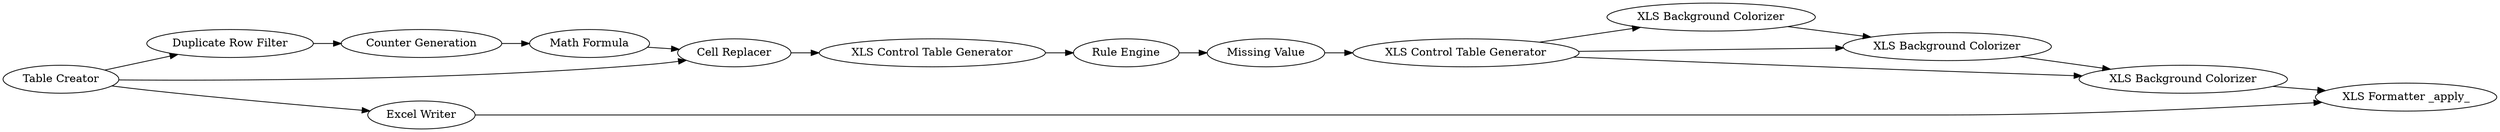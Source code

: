 digraph {
	2277 [label="Table Creator"]
	2278 [label="Duplicate Row Filter"]
	2280 [label="Math Formula"]
	2281 [label="Rule Engine"]
	2282 [label="XLS Control Table Generator"]
	2283 [label="Cell Replacer"]
	2284 [label="XLS Control Table Generator"]
	2285 [label="XLS Background Colorizer"]
	2286 [label="XLS Background Colorizer"]
	2287 [label="XLS Background Colorizer"]
	2288 [label="Excel Writer"]
	2289 [label="XLS Formatter _apply_"]
	2290 [label="Counter Generation"]
	2291 [label="Missing Value"]
	2277 -> 2278
	2277 -> 2283
	2277 -> 2288
	2278 -> 2290
	2280 -> 2283
	2281 -> 2291
	2282 -> 2281
	2283 -> 2282
	2284 -> 2285
	2284 -> 2286
	2284 -> 2287
	2285 -> 2286
	2286 -> 2287
	2287 -> 2289
	2288 -> 2289
	2290 -> 2280
	2291 -> 2284
	rankdir=LR
}
